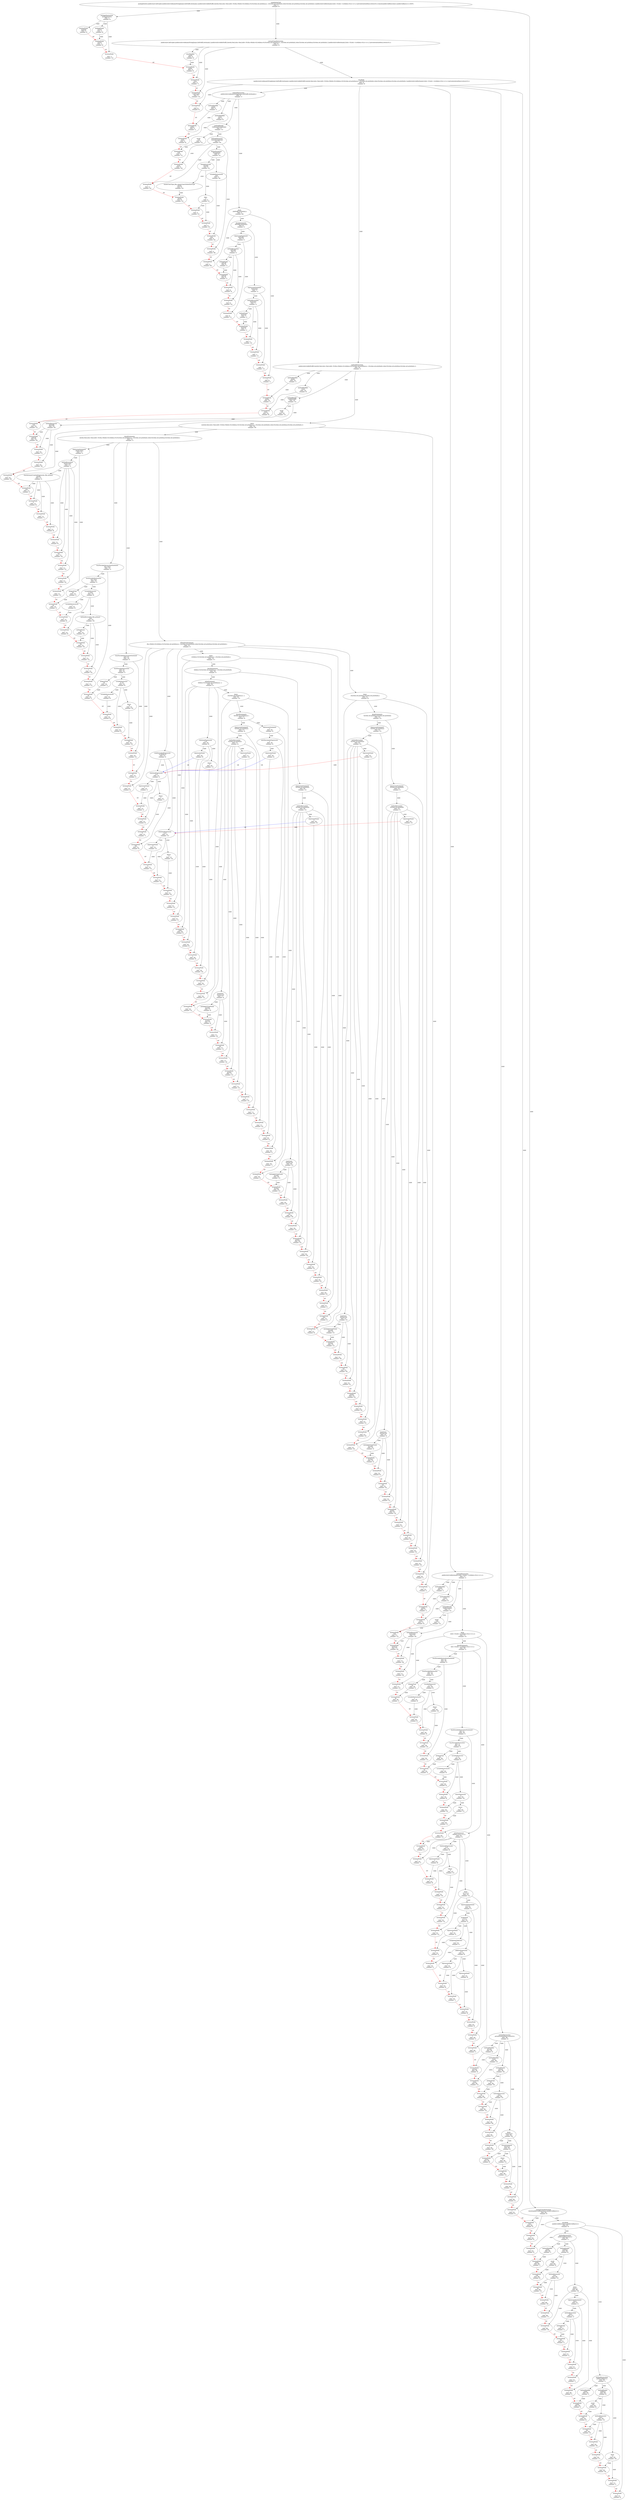 digraph G {
00[label="compilationUnit\n packagetesters;publicclassCallGraphs{publicstaticvoidmain(String[]args){doStuff();testmain();}publicstaticvoiddoStuff(){newA().foo();inta=foo();intb=20;if(a>0&&b>0){while(a>0){System.out.println(a);a--;}System.out.println(b);}else{System.out.println(a);System.out.println(b);}}publicstaticvoidtestmain(){intx=10;inty=-4;while(x>0){x=x+y;}}privatestaticintfoo(){return10;}}classA{publicvoidfoo(){bar();}publicvoidbar(){}}<EOF>\n (line: 1)\n (charpos: 0) "]
11[label="packageDeclaration\n packagetesters;\n (line: 1)\n (charpos: 0) "]
22[label="terminalNode\n package\n (line: 1)\n (charpos: 0) "]
23[label="packageName\n testers\n (line: 1)\n (charpos: 8) "]
34[label="terminalNode\n testers\n (line: 1)\n (charpos: 8) "]
25[label="terminalNode\n ;\n (line: 1)\n (charpos: 15) "]
16[label="normalClassDeclaration\n publicclassCallGraphs{publicstaticvoidmain(String[]args){doStuff();testmain();}publicstaticvoiddoStuff(){newA().foo();inta=foo();intb=20;if(a>0&&b>0){while(a>0){System.out.println(a);a--;}System.out.println(b);}else{System.out.println(a);System.out.println(b);}}publicstaticvoidtestmain(){intx=10;inty=-4;while(x>0){x=x+y;}}privatestaticintfoo(){return10;}}\n (line: 3)\n (charpos: 0) "]
27[label="classModifier\n public\n (line: 3)\n (charpos: 0) "]
38[label="terminalNode\n public\n (line: 3)\n (charpos: 0) "]
29[label="terminalNode\n class\n (line: 3)\n (charpos: 7) "]
210[label="terminalNode\n CallGraphs\n (line: 3)\n (charpos: 13) "]
211[label="classBody\n {publicstaticvoidmain(String[]args){doStuff();testmain();}publicstaticvoiddoStuff(){newA().foo();inta=foo();intb=20;if(a>0&&b>0){while(a>0){System.out.println(a);a--;}System.out.println(b);}else{System.out.println(a);System.out.println(b);}}publicstaticvoidtestmain(){intx=10;inty=-4;while(x>0){x=x+y;}}privatestaticintfoo(){return10;}}\n (line: 4)\n (charpos: 0) "]
312[label="terminalNode\n {\n (line: 4)\n (charpos: 0) "]
313[label="methodDeclaration\n publicstaticvoidmain(String[]args){doStuff();testmain();}\n (line: 5)\n (charpos: 1) "]
414[label="methodModifier\n public\n (line: 5)\n (charpos: 1) "]
515[label="terminalNode\n public\n (line: 5)\n (charpos: 1) "]
416[label="methodModifier\n static\n (line: 5)\n (charpos: 8) "]
517[label="terminalNode\n static\n (line: 5)\n (charpos: 8) "]
418[label="methodHeader\n voidmain(String[]args)\n (line: 5)\n (charpos: 15) "]
519[label="result\n void\n (line: 5)\n (charpos: 15) "]
620[label="terminalNode\n void\n (line: 5)\n (charpos: 15) "]
521[label="methodDeclarator\n main(String[]args)\n (line: 5)\n (charpos: 20) "]
622[label="terminalNode\n main\n (line: 5)\n (charpos: 20) "]
623[label="terminalNode\n (\n (line: 5)\n (charpos: 24) "]
624[label="formalParameter\n String[]args\n (line: 5)\n (charpos: 25) "]
725[label="unannArrayType\n String[]\n (line: 5)\n (charpos: 25) "]
826[label="unannClassType_lfno_unannClassOrInterfaceType\n String\n (line: 5)\n (charpos: 25) "]
927[label="terminalNode\n String\n (line: 5)\n (charpos: 25) "]
828[label="dims\n []\n (line: 5)\n (charpos: 31) "]
929[label="terminalNode\n [\n (line: 5)\n (charpos: 31) "]
930[label="terminalNode\n ]\n (line: 5)\n (charpos: 32) "]
731[label="variableDeclaratorId\n args\n (line: 5)\n (charpos: 34) "]
832[label="terminalNode\n args\n (line: 5)\n (charpos: 34) "]
633[label="terminalNode\n )\n (line: 5)\n (charpos: 38) "]
434[label="block\n {doStuff();testmain();}\n (line: 5)\n (charpos: 40) "]
535[label="terminalNode\n {\n (line: 5)\n (charpos: 40) "]
536[label="blockStatements\n doStuff();testmain();\n (line: 6)\n (charpos: 2) "]
637[label="expressionStatement\n doStuff();\n (line: 6)\n (charpos: 2) "]
738[label="methodInvocation\n doStuff()\n (line: 6)\n (charpos: 2) "]
839[label="methodName\n doStuff\n (line: 6)\n (charpos: 2) "]
940[label="terminalNode\n doStuff\n (line: 6)\n (charpos: 2) "]
841[label="terminalNode\n (\n (line: 6)\n (charpos: 9) "]
842[label="terminalNode\n )\n (line: 6)\n (charpos: 10) "]
743[label="terminalNode\n ;\n (line: 6)\n (charpos: 11) "]
644[label="expressionStatement\n testmain();\n (line: 7)\n (charpos: 2) "]
745[label="methodInvocation\n testmain()\n (line: 7)\n (charpos: 2) "]
846[label="methodName\n testmain\n (line: 7)\n (charpos: 2) "]
947[label="terminalNode\n testmain\n (line: 7)\n (charpos: 2) "]
848[label="terminalNode\n (\n (line: 7)\n (charpos: 10) "]
849[label="terminalNode\n )\n (line: 7)\n (charpos: 11) "]
750[label="terminalNode\n ;\n (line: 7)\n (charpos: 12) "]
551[label="terminalNode\n }\n (line: 8)\n (charpos: 1) "]
352[label="methodDeclaration\n publicstaticvoiddoStuff(){newA().foo();inta=foo();intb=20;if(a>0&&b>0){while(a>0){System.out.println(a);a--;}System.out.println(b);}else{System.out.println(a);System.out.println(b);}}\n (line: 10)\n (charpos: 1) "]
453[label="methodModifier\n public\n (line: 10)\n (charpos: 1) "]
554[label="terminalNode\n public\n (line: 10)\n (charpos: 1) "]
455[label="methodModifier\n static\n (line: 10)\n (charpos: 8) "]
556[label="terminalNode\n static\n (line: 10)\n (charpos: 8) "]
457[label="methodHeader\n voiddoStuff()\n (line: 10)\n (charpos: 15) "]
558[label="result\n void\n (line: 10)\n (charpos: 15) "]
659[label="terminalNode\n void\n (line: 10)\n (charpos: 15) "]
560[label="methodDeclarator\n doStuff()\n (line: 10)\n (charpos: 20) "]
661[label="terminalNode\n doStuff\n (line: 10)\n (charpos: 20) "]
662[label="terminalNode\n (\n (line: 10)\n (charpos: 27) "]
663[label="terminalNode\n )\n (line: 10)\n (charpos: 28) "]
464[label="block\n {newA().foo();inta=foo();intb=20;if(a>0&&b>0){while(a>0){System.out.println(a);a--;}System.out.println(b);}else{System.out.println(a);System.out.println(b);}}\n (line: 10)\n (charpos: 30) "]
565[label="terminalNode\n {\n (line: 10)\n (charpos: 30) "]
566[label="blockStatements\n newA().foo();inta=foo();intb=20;if(a>0&&b>0){while(a>0){System.out.println(a);a--;}System.out.println(b);}else{System.out.println(a);System.out.println(b);}\n (line: 11)\n (charpos: 2) "]
667[label="expressionStatement\n newA().foo();\n (line: 11)\n (charpos: 2) "]
768[label="methodInvocation\n newA().foo()\n (line: 11)\n (charpos: 2) "]
869[label="classInstanceCreationExpression_lfno_primary\n newA()\n (line: 11)\n (charpos: 2) "]
970[label="terminalNode\n new\n (line: 11)\n (charpos: 2) "]
971[label="terminalNode\n A\n (line: 11)\n (charpos: 6) "]
972[label="terminalNode\n (\n (line: 11)\n (charpos: 7) "]
973[label="terminalNode\n )\n (line: 11)\n (charpos: 8) "]
874[label="terminalNode\n .\n (line: 11)\n (charpos: 9) "]
875[label="terminalNode\n foo\n (line: 11)\n (charpos: 10) "]
876[label="terminalNode\n (\n (line: 11)\n (charpos: 13) "]
877[label="terminalNode\n )\n (line: 11)\n (charpos: 14) "]
778[label="terminalNode\n ;\n (line: 11)\n (charpos: 15) "]
679[label="localVariableDeclarationStatement\n inta=foo();\n (line: 13)\n (charpos: 2) "]
780[label="localVariableDeclaration\n inta=foo()\n (line: 13)\n (charpos: 2) "]
881[label="integralType\n int\n (line: 13)\n (charpos: 2) "]
982[label="terminalNode\n int\n (line: 13)\n (charpos: 2) "]
883[label="variableDeclarator\n a=foo()\n (line: 13)\n (charpos: 6) "]
984[label="variableDeclaratorId\n a\n (line: 13)\n (charpos: 6) "]
1085[label="terminalNode\n a\n (line: 13)\n (charpos: 6) "]
986[label="terminalNode\n =\n (line: 13)\n (charpos: 8) "]
987[label="methodInvocation_lfno_primary\n foo()\n (line: 13)\n (charpos: 10) "]
1088[label="methodName\n foo\n (line: 13)\n (charpos: 10) "]
1189[label="terminalNode\n foo\n (line: 13)\n (charpos: 10) "]
1090[label="terminalNode\n (\n (line: 13)\n (charpos: 13) "]
1091[label="terminalNode\n )\n (line: 13)\n (charpos: 14) "]
792[label="terminalNode\n ;\n (line: 13)\n (charpos: 15) "]
693[label="localVariableDeclarationStatement\n intb=20;\n (line: 14)\n (charpos: 2) "]
794[label="localVariableDeclaration\n intb=20\n (line: 14)\n (charpos: 2) "]
895[label="integralType\n int\n (line: 14)\n (charpos: 2) "]
996[label="terminalNode\n int\n (line: 14)\n (charpos: 2) "]
897[label="variableDeclarator\n b=20\n (line: 14)\n (charpos: 6) "]
998[label="variableDeclaratorId\n b\n (line: 14)\n (charpos: 6) "]
1099[label="terminalNode\n b\n (line: 14)\n (charpos: 6) "]
9100[label="terminalNode\n =\n (line: 14)\n (charpos: 8) "]
9101[label="literal\n 20\n (line: 14)\n (charpos: 10) "]
10102[label="terminalNode\n 20\n (line: 14)\n (charpos: 10) "]
7103[label="terminalNode\n ;\n (line: 14)\n (charpos: 12) "]
6104[label="ifThenElseStatement\n if(a>0&&b>0){while(a>0){System.out.println(a);a--;}System.out.println(b);}else{System.out.println(a);System.out.println(b);}\n (line: 15)\n (charpos: 2) "]
7105[label="terminalNode\n if\n (line: 15)\n (charpos: 2) "]
7106[label="terminalNode\n (\n (line: 15)\n (charpos: 4) "]
7107[label="conditionalAndExpression\n a>0&&b>0\n (line: 15)\n (charpos: 5) "]
8108[label="relationalExpression\n a>0\n (line: 15)\n (charpos: 5) "]
9109[label="expressionName\n a\n (line: 15)\n (charpos: 5) "]
10110[label="terminalNode\n a\n (line: 15)\n (charpos: 5) "]
9111[label="terminalNode\n >\n (line: 15)\n (charpos: 6) "]
9112[label="literal\n 0\n (line: 15)\n (charpos: 7) "]
10113[label="terminalNode\n 0\n (line: 15)\n (charpos: 7) "]
8114[label="terminalNode\n &&\n (line: 15)\n (charpos: 9) "]
8115[label="relationalExpression\n b>0\n (line: 15)\n (charpos: 12) "]
9116[label="expressionName\n b\n (line: 15)\n (charpos: 12) "]
10117[label="terminalNode\n b\n (line: 15)\n (charpos: 12) "]
9118[label="terminalNode\n >\n (line: 15)\n (charpos: 13) "]
9119[label="literal\n 0\n (line: 15)\n (charpos: 14) "]
10120[label="terminalNode\n 0\n (line: 15)\n (charpos: 14) "]
7121[label="terminalNode\n )\n (line: 15)\n (charpos: 15) "]
7122[label="block\n {while(a>0){System.out.println(a);a--;}System.out.println(b);}\n (line: 15)\n (charpos: 17) "]
8123[label="terminalNode\n {\n (line: 15)\n (charpos: 17) "]
8124[label="blockStatements\n while(a>0){System.out.println(a);a--;}System.out.println(b);\n (line: 16)\n (charpos: 3) "]
9125[label="whileStatement\n while(a>0){System.out.println(a);a--;}\n (line: 16)\n (charpos: 3) "]
10126[label="terminalNode\n while\n (line: 16)\n (charpos: 3) "]
10127[label="terminalNode\n (\n (line: 16)\n (charpos: 8) "]
10128[label="relationalExpression\n a>0\n (line: 16)\n (charpos: 9) "]
11129[label="expressionName\n a\n (line: 16)\n (charpos: 9) "]
12130[label="terminalNode\n a\n (line: 16)\n (charpos: 9) "]
11131[label="terminalNode\n >\n (line: 16)\n (charpos: 10) "]
11132[label="literal\n 0\n (line: 16)\n (charpos: 11) "]
12133[label="terminalNode\n 0\n (line: 16)\n (charpos: 11) "]
10134[label="terminalNode\n )\n (line: 16)\n (charpos: 12) "]
10135[label="block\n {System.out.println(a);a--;}\n (line: 16)\n (charpos: 13) "]
11136[label="terminalNode\n {\n (line: 16)\n (charpos: 13) "]
11137[label="blockStatements\n System.out.println(a);a--;\n (line: 17)\n (charpos: 4) "]
12138[label="expressionStatement\n System.out.println(a);\n (line: 17)\n (charpos: 4) "]
13139[label="methodInvocation\n System.out.println(a)\n (line: 17)\n (charpos: 4) "]
14140[label="typeName\n System.out\n (line: 17)\n (charpos: 4) "]
15141[label="packageOrTypeName\n System\n (line: 17)\n (charpos: 4) "]
16142[label="terminalNode\n System\n (line: 17)\n (charpos: 4) "]
15143[label="terminalNode\n .\n (line: 17)\n (charpos: 10) "]
15144[label="terminalNode\n out\n (line: 17)\n (charpos: 11) "]
14145[label="terminalNode\n .\n (line: 17)\n (charpos: 14) "]
14146[label="terminalNode\n println\n (line: 17)\n (charpos: 15) "]
14147[label="terminalNode\n (\n (line: 17)\n (charpos: 22) "]
14148[label="expressionName\n a\n (line: 17)\n (charpos: 23) "]
15149[label="terminalNode\n a\n (line: 17)\n (charpos: 23) "]
14150[label="terminalNode\n )\n (line: 17)\n (charpos: 24) "]
13151[label="terminalNode\n ;\n (line: 17)\n (charpos: 25) "]
12152[label="expressionStatement\n a--;\n (line: 18)\n (charpos: 4) "]
13153[label="postDecrementExpression\n a--\n (line: 18)\n (charpos: 4) "]
14154[label="expressionName\n a\n (line: 18)\n (charpos: 4) "]
15155[label="terminalNode\n a\n (line: 18)\n (charpos: 4) "]
14156[label="terminalNode\n --\n (line: 18)\n (charpos: 5) "]
13157[label="terminalNode\n ;\n (line: 18)\n (charpos: 7) "]
11158[label="terminalNode\n }\n (line: 19)\n (charpos: 3) "]
9159[label="expressionStatement\n System.out.println(b);\n (line: 20)\n (charpos: 12) "]
10160[label="methodInvocation\n System.out.println(b)\n (line: 20)\n (charpos: 12) "]
11161[label="typeName\n System.out\n (line: 20)\n (charpos: 12) "]
12162[label="packageOrTypeName\n System\n (line: 20)\n (charpos: 12) "]
13163[label="terminalNode\n System\n (line: 20)\n (charpos: 12) "]
12164[label="terminalNode\n .\n (line: 20)\n (charpos: 18) "]
12165[label="terminalNode\n out\n (line: 20)\n (charpos: 19) "]
11166[label="terminalNode\n .\n (line: 20)\n (charpos: 22) "]
11167[label="terminalNode\n println\n (line: 20)\n (charpos: 23) "]
11168[label="terminalNode\n (\n (line: 20)\n (charpos: 30) "]
11169[label="expressionName\n b\n (line: 20)\n (charpos: 31) "]
12170[label="terminalNode\n b\n (line: 20)\n (charpos: 31) "]
11171[label="terminalNode\n )\n (line: 20)\n (charpos: 32) "]
10172[label="terminalNode\n ;\n (line: 20)\n (charpos: 33) "]
8173[label="terminalNode\n }\n (line: 21)\n (charpos: 2) "]
7174[label="terminalNode\n else\n (line: 21)\n (charpos: 4) "]
7175[label="block\n {System.out.println(a);System.out.println(b);}\n (line: 21)\n (charpos: 9) "]
8176[label="terminalNode\n {\n (line: 21)\n (charpos: 9) "]
8177[label="blockStatements\n System.out.println(a);System.out.println(b);\n (line: 22)\n (charpos: 12) "]
9178[label="expressionStatement\n System.out.println(a);\n (line: 22)\n (charpos: 12) "]
10179[label="methodInvocation\n System.out.println(a)\n (line: 22)\n (charpos: 12) "]
11180[label="typeName\n System.out\n (line: 22)\n (charpos: 12) "]
12181[label="packageOrTypeName\n System\n (line: 22)\n (charpos: 12) "]
13182[label="terminalNode\n System\n (line: 22)\n (charpos: 12) "]
12183[label="terminalNode\n .\n (line: 22)\n (charpos: 18) "]
12184[label="terminalNode\n out\n (line: 22)\n (charpos: 19) "]
11185[label="terminalNode\n .\n (line: 22)\n (charpos: 22) "]
11186[label="terminalNode\n println\n (line: 22)\n (charpos: 23) "]
11187[label="terminalNode\n (\n (line: 22)\n (charpos: 30) "]
11188[label="expressionName\n a\n (line: 22)\n (charpos: 31) "]
12189[label="terminalNode\n a\n (line: 22)\n (charpos: 31) "]
11190[label="terminalNode\n )\n (line: 22)\n (charpos: 32) "]
10191[label="terminalNode\n ;\n (line: 22)\n (charpos: 33) "]
9192[label="expressionStatement\n System.out.println(b);\n (line: 23)\n (charpos: 3) "]
10193[label="methodInvocation\n System.out.println(b)\n (line: 23)\n (charpos: 3) "]
11194[label="typeName\n System.out\n (line: 23)\n (charpos: 3) "]
12195[label="packageOrTypeName\n System\n (line: 23)\n (charpos: 3) "]
13196[label="terminalNode\n System\n (line: 23)\n (charpos: 3) "]
12197[label="terminalNode\n .\n (line: 23)\n (charpos: 9) "]
12198[label="terminalNode\n out\n (line: 23)\n (charpos: 10) "]
11199[label="terminalNode\n .\n (line: 23)\n (charpos: 13) "]
11200[label="terminalNode\n println\n (line: 23)\n (charpos: 14) "]
11201[label="terminalNode\n (\n (line: 23)\n (charpos: 21) "]
11202[label="expressionName\n b\n (line: 23)\n (charpos: 22) "]
12203[label="terminalNode\n b\n (line: 23)\n (charpos: 22) "]
11204[label="terminalNode\n )\n (line: 23)\n (charpos: 23) "]
10205[label="terminalNode\n ;\n (line: 23)\n (charpos: 24) "]
8206[label="terminalNode\n }\n (line: 24)\n (charpos: 2) "]
5207[label="terminalNode\n }\n (line: 25)\n (charpos: 1) "]
3208[label="methodDeclaration\n publicstaticvoidtestmain(){intx=10;inty=-4;while(x>0){x=x+y;}}\n (line: 27)\n (charpos: 1) "]
4209[label="methodModifier\n public\n (line: 27)\n (charpos: 1) "]
5210[label="terminalNode\n public\n (line: 27)\n (charpos: 1) "]
4211[label="methodModifier\n static\n (line: 27)\n (charpos: 8) "]
5212[label="terminalNode\n static\n (line: 27)\n (charpos: 8) "]
4213[label="methodHeader\n voidtestmain()\n (line: 27)\n (charpos: 15) "]
5214[label="result\n void\n (line: 27)\n (charpos: 15) "]
6215[label="terminalNode\n void\n (line: 27)\n (charpos: 15) "]
5216[label="methodDeclarator\n testmain()\n (line: 27)\n (charpos: 20) "]
6217[label="terminalNode\n testmain\n (line: 27)\n (charpos: 20) "]
6218[label="terminalNode\n (\n (line: 27)\n (charpos: 28) "]
6219[label="terminalNode\n )\n (line: 27)\n (charpos: 29) "]
4220[label="block\n {intx=10;inty=-4;while(x>0){x=x+y;}}\n (line: 27)\n (charpos: 31) "]
5221[label="terminalNode\n {\n (line: 27)\n (charpos: 31) "]
5222[label="blockStatements\n intx=10;inty=-4;while(x>0){x=x+y;}\n (line: 29)\n (charpos: 2) "]
6223[label="localVariableDeclarationStatement\n intx=10;\n (line: 29)\n (charpos: 2) "]
7224[label="localVariableDeclaration\n intx=10\n (line: 29)\n (charpos: 2) "]
8225[label="integralType\n int\n (line: 29)\n (charpos: 2) "]
9226[label="terminalNode\n int\n (line: 29)\n (charpos: 2) "]
8227[label="variableDeclarator\n x=10\n (line: 29)\n (charpos: 6) "]
9228[label="variableDeclaratorId\n x\n (line: 29)\n (charpos: 6) "]
10229[label="terminalNode\n x\n (line: 29)\n (charpos: 6) "]
9230[label="terminalNode\n =\n (line: 29)\n (charpos: 8) "]
9231[label="literal\n 10\n (line: 29)\n (charpos: 10) "]
10232[label="terminalNode\n 10\n (line: 29)\n (charpos: 10) "]
7233[label="terminalNode\n ;\n (line: 29)\n (charpos: 12) "]
6234[label="localVariableDeclarationStatement\n inty=-4;\n (line: 30)\n (charpos: 2) "]
7235[label="localVariableDeclaration\n inty=-4\n (line: 30)\n (charpos: 2) "]
8236[label="integralType\n int\n (line: 30)\n (charpos: 2) "]
9237[label="terminalNode\n int\n (line: 30)\n (charpos: 2) "]
8238[label="variableDeclarator\n y=-4\n (line: 30)\n (charpos: 6) "]
9239[label="variableDeclaratorId\n y\n (line: 30)\n (charpos: 6) "]
10240[label="terminalNode\n y\n (line: 30)\n (charpos: 6) "]
9241[label="terminalNode\n =\n (line: 30)\n (charpos: 8) "]
9242[label="unaryExpression\n -4\n (line: 30)\n (charpos: 10) "]
10243[label="terminalNode\n -\n (line: 30)\n (charpos: 10) "]
10244[label="literal\n 4\n (line: 30)\n (charpos: 11) "]
11245[label="terminalNode\n 4\n (line: 30)\n (charpos: 11) "]
7246[label="terminalNode\n ;\n (line: 30)\n (charpos: 12) "]
6247[label="whileStatement\n while(x>0){x=x+y;}\n (line: 32)\n (charpos: 2) "]
7248[label="terminalNode\n while\n (line: 32)\n (charpos: 2) "]
7249[label="terminalNode\n (\n (line: 32)\n (charpos: 7) "]
7250[label="relationalExpression\n x>0\n (line: 32)\n (charpos: 8) "]
8251[label="expressionName\n x\n (line: 32)\n (charpos: 8) "]
9252[label="terminalNode\n x\n (line: 32)\n (charpos: 8) "]
8253[label="terminalNode\n >\n (line: 32)\n (charpos: 10) "]
8254[label="literal\n 0\n (line: 32)\n (charpos: 12) "]
9255[label="terminalNode\n 0\n (line: 32)\n (charpos: 12) "]
7256[label="terminalNode\n )\n (line: 32)\n (charpos: 13) "]
7257[label="block\n {x=x+y;}\n (line: 32)\n (charpos: 15) "]
8258[label="terminalNode\n {\n (line: 32)\n (charpos: 15) "]
8259[label="expressionStatement\n x=x+y;\n (line: 33)\n (charpos: 3) "]
9260[label="assignment\n x=x+y\n (line: 33)\n (charpos: 3) "]
10261[label="expressionName\n x\n (line: 33)\n (charpos: 3) "]
11262[label="terminalNode\n x\n (line: 33)\n (charpos: 3) "]
10263[label="assignmentOperator\n =\n (line: 33)\n (charpos: 5) "]
11264[label="terminalNode\n =\n (line: 33)\n (charpos: 5) "]
10265[label="additiveExpression\n x+y\n (line: 33)\n (charpos: 6) "]
11266[label="expressionName\n x\n (line: 33)\n (charpos: 6) "]
12267[label="terminalNode\n x\n (line: 33)\n (charpos: 6) "]
11268[label="terminalNode\n +\n (line: 33)\n (charpos: 7) "]
11269[label="expressionName\n y\n (line: 33)\n (charpos: 8) "]
12270[label="terminalNode\n y\n (line: 33)\n (charpos: 8) "]
9271[label="terminalNode\n ;\n (line: 33)\n (charpos: 9) "]
8272[label="terminalNode\n }\n (line: 34)\n (charpos: 2) "]
5273[label="terminalNode\n }\n (line: 36)\n (charpos: 1) "]
3274[label="methodDeclaration\n privatestaticintfoo(){return10;}\n (line: 38)\n (charpos: 4) "]
4275[label="methodModifier\n private\n (line: 38)\n (charpos: 4) "]
5276[label="terminalNode\n private\n (line: 38)\n (charpos: 4) "]
4277[label="methodModifier\n static\n (line: 38)\n (charpos: 12) "]
5278[label="terminalNode\n static\n (line: 38)\n (charpos: 12) "]
4279[label="methodHeader\n intfoo()\n (line: 38)\n (charpos: 19) "]
5280[label="integralType\n int\n (line: 38)\n (charpos: 19) "]
6281[label="terminalNode\n int\n (line: 38)\n (charpos: 19) "]
5282[label="methodDeclarator\n foo()\n (line: 38)\n (charpos: 23) "]
6283[label="terminalNode\n foo\n (line: 38)\n (charpos: 23) "]
6284[label="terminalNode\n (\n (line: 38)\n (charpos: 26) "]
6285[label="terminalNode\n )\n (line: 38)\n (charpos: 27) "]
4286[label="block\n {return10;}\n (line: 38)\n (charpos: 29) "]
5287[label="terminalNode\n {\n (line: 38)\n (charpos: 29) "]
5288[label="returnStatement\n return10;\n (line: 39)\n (charpos: 8) "]
6289[label="terminalNode\n return\n (line: 39)\n (charpos: 8) "]
6290[label="literal\n 10\n (line: 39)\n (charpos: 15) "]
7291[label="terminalNode\n 10\n (line: 39)\n (charpos: 15) "]
6292[label="terminalNode\n ;\n (line: 39)\n (charpos: 17) "]
5293[label="terminalNode\n }\n (line: 40)\n (charpos: 4) "]
3294[label="terminalNode\n }\n (line: 42)\n (charpos: 0) "]
1295[label="normalClassDeclaration\n classA{publicvoidfoo(){bar();}publicvoidbar(){}}\n (line: 44)\n (charpos: 0) "]
2296[label="terminalNode\n class\n (line: 44)\n (charpos: 0) "]
2297[label="terminalNode\n A\n (line: 44)\n (charpos: 6) "]
2298[label="classBody\n {publicvoidfoo(){bar();}publicvoidbar(){}}\n (line: 45)\n (charpos: 0) "]
3299[label="terminalNode\n {\n (line: 45)\n (charpos: 0) "]
3300[label="methodDeclaration\n publicvoidfoo(){bar();}\n (line: 46)\n (charpos: 1) "]
4301[label="methodModifier\n public\n (line: 46)\n (charpos: 1) "]
5302[label="terminalNode\n public\n (line: 46)\n (charpos: 1) "]
4303[label="methodHeader\n voidfoo()\n (line: 46)\n (charpos: 8) "]
5304[label="result\n void\n (line: 46)\n (charpos: 8) "]
6305[label="terminalNode\n void\n (line: 46)\n (charpos: 8) "]
5306[label="methodDeclarator\n foo()\n (line: 46)\n (charpos: 13) "]
6307[label="terminalNode\n foo\n (line: 46)\n (charpos: 13) "]
6308[label="terminalNode\n (\n (line: 46)\n (charpos: 16) "]
6309[label="terminalNode\n )\n (line: 46)\n (charpos: 17) "]
4310[label="block\n {bar();}\n (line: 46)\n (charpos: 19) "]
5311[label="terminalNode\n {\n (line: 46)\n (charpos: 19) "]
5312[label="expressionStatement\n bar();\n (line: 47)\n (charpos: 2) "]
6313[label="methodInvocation\n bar()\n (line: 47)\n (charpos: 2) "]
7314[label="methodName\n bar\n (line: 47)\n (charpos: 2) "]
8315[label="terminalNode\n bar\n (line: 47)\n (charpos: 2) "]
7316[label="terminalNode\n (\n (line: 47)\n (charpos: 5) "]
7317[label="terminalNode\n )\n (line: 47)\n (charpos: 6) "]
6318[label="terminalNode\n ;\n (line: 47)\n (charpos: 7) "]
5319[label="terminalNode\n }\n (line: 48)\n (charpos: 1) "]
3320[label="methodDeclaration\n publicvoidbar(){}\n (line: 50)\n (charpos: 1) "]
4321[label="methodModifier\n public\n (line: 50)\n (charpos: 1) "]
5322[label="terminalNode\n public\n (line: 50)\n (charpos: 1) "]
4323[label="methodHeader\n voidbar()\n (line: 50)\n (charpos: 8) "]
5324[label="result\n void\n (line: 50)\n (charpos: 8) "]
6325[label="terminalNode\n void\n (line: 50)\n (charpos: 8) "]
5326[label="methodDeclarator\n bar()\n (line: 50)\n (charpos: 13) "]
6327[label="terminalNode\n bar\n (line: 50)\n (charpos: 13) "]
6328[label="terminalNode\n (\n (line: 50)\n (charpos: 16) "]
6329[label="terminalNode\n )\n (line: 50)\n (charpos: 17) "]
4330[label="block\n {}\n (line: 50)\n (charpos: 19) "]
5331[label="terminalNode\n {\n (line: 50)\n (charpos: 19) "]
5332[label="terminalNode\n }\n (line: 51)\n (charpos: 1) "]
3333[label="terminalNode\n }\n (line: 52)\n (charpos: 0) "]
00->11 [label=" child"]
11->22 [label=" child"]
11->23 [label=" child"]
23->34 [label=" child"]
11->25 [label=" child"]
00->16 [label=" child"]
16->27 [label=" child"]
27->38 [label=" child"]
16->29 [label=" child"]
16->210 [label=" child"]
16->211 [label=" child"]
211->312 [label=" child"]
211->313 [label=" child"]
313->414 [label=" child"]
414->515 [label=" child"]
313->416 [label=" child"]
416->517 [label=" child"]
313->418 [label=" child"]
418->519 [label=" child"]
519->620 [label=" child"]
418->521 [label=" child"]
521->622 [label=" child"]
521->623 [label=" child"]
521->624 [label=" child"]
624->725 [label=" child"]
725->826 [label=" child"]
826->927 [label=" child"]
725->828 [label=" child"]
828->929 [label=" child"]
828->930 [label=" child"]
624->731 [label=" child"]
731->832 [label=" child"]
521->633 [label=" child"]
313->434 [label=" child"]
434->535 [label=" child"]
434->536 [label=" child"]
536->637 [label=" child"]
637->738 [label=" child"]
738->839 [label=" child"]
839->940 [label=" child"]
738->841 [label=" child"]
738->842 [label=" child"]
637->743 [label=" child"]
536->644 [label=" child"]
644->745 [label=" child"]
745->846 [label=" child"]
846->947 [label=" child"]
745->848 [label=" child"]
745->849 [label=" child"]
644->750 [label=" child"]
434->551 [label=" child"]
211->352 [label=" child"]
352->453 [label=" child"]
453->554 [label=" child"]
352->455 [label=" child"]
455->556 [label=" child"]
352->457 [label=" child"]
457->558 [label=" child"]
558->659 [label=" child"]
457->560 [label=" child"]
560->661 [label=" child"]
560->662 [label=" child"]
560->663 [label=" child"]
352->464 [label=" child"]
464->565 [label=" child"]
464->566 [label=" child"]
566->667 [label=" child"]
667->768 [label=" child"]
768->869 [label=" child"]
869->970 [label=" child"]
869->971 [label=" child"]
869->972 [label=" child"]
869->973 [label=" child"]
768->874 [label=" child"]
768->875 [label=" child"]
768->876 [label=" child"]
768->877 [label=" child"]
667->778 [label=" child"]
566->679 [label=" child"]
679->780 [label=" child"]
780->881 [label=" child"]
881->982 [label=" child"]
780->883 [label=" child"]
883->984 [label=" child"]
984->1085 [label=" child"]
883->986 [label=" child"]
883->987 [label=" child"]
987->1088 [label=" child"]
1088->1189 [label=" child"]
987->1090 [label=" child"]
987->1091 [label=" child"]
679->792 [label=" child"]
566->693 [label=" child"]
693->794 [label=" child"]
794->895 [label=" child"]
895->996 [label=" child"]
794->897 [label=" child"]
897->998 [label=" child"]
998->1099 [label=" child"]
897->9100 [label=" child"]
897->9101 [label=" child"]
9101->10102 [label=" child"]
693->7103 [label=" child"]
566->6104 [label=" child"]
6104->7105 [label=" child"]
6104->7106 [label=" child"]
6104->7107 [label=" child"]
7107->8108 [label=" child"]
8108->9109 [label=" child"]
9109->10110 [label=" child"]
8108->9111 [label=" child"]
8108->9112 [label=" child"]
9112->10113 [label=" child"]
7107->8114 [label=" child"]
7107->8115 [label=" child"]
8115->9116 [label=" child"]
9116->10117 [label=" child"]
8115->9118 [label=" child"]
8115->9119 [label=" child"]
9119->10120 [label=" child"]
6104->7121 [label=" child"]
6104->7122 [label=" child"]
7122->8123 [label=" child"]
7122->8124 [label=" child"]
8124->9125 [label=" child"]
9125->10126 [label=" child"]
9125->10127 [label=" child"]
9125->10128 [label=" child"]
10128->11129 [label=" child"]
11129->12130 [label=" child"]
10128->11131 [label=" child"]
10128->11132 [label=" child"]
11132->12133 [label=" child"]
9125->10134 [label=" child"]
9125->10135 [label=" child"]
10135->11136 [label=" child"]
10135->11137 [label=" child"]
11137->12138 [label=" child"]
12138->13139 [label=" child"]
13139->14140 [label=" child"]
14140->15141 [label=" child"]
15141->16142 [label=" child"]
14140->15143 [label=" child"]
14140->15144 [label=" child"]
13139->14145 [label=" child"]
13139->14146 [label=" child"]
13139->14147 [label=" child"]
13139->14148 [label=" child"]
14148->15149 [label=" child"]
13139->14150 [label=" child"]
12138->13151 [label=" child"]
11137->12152 [label=" child"]
12152->13153 [label=" child"]
13153->14154 [label=" child"]
14154->15155 [label=" child"]
13153->14156 [label=" child"]
12152->13157 [label=" child"]
10135->11158 [label=" child"]
8124->9159 [label=" child"]
9159->10160 [label=" child"]
10160->11161 [label=" child"]
11161->12162 [label=" child"]
12162->13163 [label=" child"]
11161->12164 [label=" child"]
11161->12165 [label=" child"]
10160->11166 [label=" child"]
10160->11167 [label=" child"]
10160->11168 [label=" child"]
10160->11169 [label=" child"]
11169->12170 [label=" child"]
10160->11171 [label=" child"]
9159->10172 [label=" child"]
7122->8173 [label=" child"]
6104->7174 [label=" child"]
6104->7175 [label=" child"]
7175->8176 [label=" child"]
7175->8177 [label=" child"]
8177->9178 [label=" child"]
9178->10179 [label=" child"]
10179->11180 [label=" child"]
11180->12181 [label=" child"]
12181->13182 [label=" child"]
11180->12183 [label=" child"]
11180->12184 [label=" child"]
10179->11185 [label=" child"]
10179->11186 [label=" child"]
10179->11187 [label=" child"]
10179->11188 [label=" child"]
11188->12189 [label=" child"]
10179->11190 [label=" child"]
9178->10191 [label=" child"]
8177->9192 [label=" child"]
9192->10193 [label=" child"]
10193->11194 [label=" child"]
11194->12195 [label=" child"]
12195->13196 [label=" child"]
11194->12197 [label=" child"]
11194->12198 [label=" child"]
10193->11199 [label=" child"]
10193->11200 [label=" child"]
10193->11201 [label=" child"]
10193->11202 [label=" child"]
11202->12203 [label=" child"]
10193->11204 [label=" child"]
9192->10205 [label=" child"]
7175->8206 [label=" child"]
464->5207 [label=" child"]
211->3208 [label=" child"]
3208->4209 [label=" child"]
4209->5210 [label=" child"]
3208->4211 [label=" child"]
4211->5212 [label=" child"]
3208->4213 [label=" child"]
4213->5214 [label=" child"]
5214->6215 [label=" child"]
4213->5216 [label=" child"]
5216->6217 [label=" child"]
5216->6218 [label=" child"]
5216->6219 [label=" child"]
3208->4220 [label=" child"]
4220->5221 [label=" child"]
4220->5222 [label=" child"]
5222->6223 [label=" child"]
6223->7224 [label=" child"]
7224->8225 [label=" child"]
8225->9226 [label=" child"]
7224->8227 [label=" child"]
8227->9228 [label=" child"]
9228->10229 [label=" child"]
8227->9230 [label=" child"]
8227->9231 [label=" child"]
9231->10232 [label=" child"]
6223->7233 [label=" child"]
5222->6234 [label=" child"]
6234->7235 [label=" child"]
7235->8236 [label=" child"]
8236->9237 [label=" child"]
7235->8238 [label=" child"]
8238->9239 [label=" child"]
9239->10240 [label=" child"]
8238->9241 [label=" child"]
8238->9242 [label=" child"]
9242->10243 [label=" child"]
9242->10244 [label=" child"]
10244->11245 [label=" child"]
6234->7246 [label=" child"]
5222->6247 [label=" child"]
6247->7248 [label=" child"]
6247->7249 [label=" child"]
6247->7250 [label=" child"]
7250->8251 [label=" child"]
8251->9252 [label=" child"]
7250->8253 [label=" child"]
7250->8254 [label=" child"]
8254->9255 [label=" child"]
6247->7256 [label=" child"]
6247->7257 [label=" child"]
7257->8258 [label=" child"]
7257->8259 [label=" child"]
8259->9260 [label=" child"]
9260->10261 [label=" child"]
10261->11262 [label=" child"]
9260->10263 [label=" child"]
10263->11264 [label=" child"]
9260->10265 [label=" child"]
10265->11266 [label=" child"]
11266->12267 [label=" child"]
10265->11268 [label=" child"]
10265->11269 [label=" child"]
11269->12270 [label=" child"]
8259->9271 [label=" child"]
7257->8272 [label=" child"]
4220->5273 [label=" child"]
211->3274 [label=" child"]
3274->4275 [label=" child"]
4275->5276 [label=" child"]
3274->4277 [label=" child"]
4277->5278 [label=" child"]
3274->4279 [label=" child"]
4279->5280 [label=" child"]
5280->6281 [label=" child"]
4279->5282 [label=" child"]
5282->6283 [label=" child"]
5282->6284 [label=" child"]
5282->6285 [label=" child"]
3274->4286 [label=" child"]
4286->5287 [label=" child"]
4286->5288 [label=" child"]
5288->6289 [label=" child"]
5288->6290 [label=" child"]
6290->7291 [label=" child"]
5288->6292 [label=" child"]
4286->5293 [label=" child"]
211->3294 [label=" child"]
00->1295 [label=" child"]
1295->2296 [label=" child"]
1295->2297 [label=" child"]
1295->2298 [label=" child"]
2298->3299 [label=" child"]
2298->3300 [label=" child"]
3300->4301 [label=" child"]
4301->5302 [label=" child"]
3300->4303 [label=" child"]
4303->5304 [label=" child"]
5304->6305 [label=" child"]
4303->5306 [label=" child"]
5306->6307 [label=" child"]
5306->6308 [label=" child"]
5306->6309 [label=" child"]
3300->4310 [label=" child"]
4310->5311 [label=" child"]
4310->5312 [label=" child"]
5312->6313 [label=" child"]
6313->7314 [label=" child"]
7314->8315 [label=" child"]
6313->7316 [label=" child"]
6313->7317 [label=" child"]
5312->6318 [label=" child"]
4310->5319 [label=" child"]
2298->3320 [label=" child"]
3320->4321 [label=" child"]
4321->5322 [label=" child"]
3320->4323 [label=" child"]
4323->5324 [label=" child"]
5324->6325 [label=" child"]
4323->5326 [label=" child"]
5326->6327 [label=" child"]
5326->6328 [label=" child"]
5326->6329 [label=" child"]
3320->4330 [label=" child"]
4330->5331 [label=" child"]
4330->5332 [label=" child"]
2298->3333 [label=" child"]
22->34 [label=" NT", arrowhead="box", color="red"]
34->25 [label=" NT", arrowhead="box", color="red"]
25->38 [label=" NT", arrowhead="box", color="red"]
38->29 [label=" NT", arrowhead="box", color="red"]
29->210 [label=" NT", arrowhead="box", color="red"]
210->312 [label=" NT", arrowhead="box", color="red"]
312->515 [label=" NT", arrowhead="box", color="red"]
515->517 [label=" NT", arrowhead="box", color="red"]
517->620 [label=" NT", arrowhead="box", color="red"]
620->622 [label=" NT", arrowhead="box", color="red"]
622->623 [label=" NT", arrowhead="box", color="red"]
623->927 [label=" NT", arrowhead="box", color="red"]
927->929 [label=" NT", arrowhead="box", color="red"]
929->930 [label=" NT", arrowhead="box", color="red"]
930->832 [label=" NT", arrowhead="box", color="red"]
832->633 [label=" NT", arrowhead="box", color="red"]
633->535 [label=" NT", arrowhead="box", color="red"]
535->940 [label=" NT", arrowhead="box", color="red"]
940->841 [label=" NT", arrowhead="box", color="red"]
841->842 [label=" NT", arrowhead="box", color="red"]
842->743 [label=" NT", arrowhead="box", color="red"]
743->947 [label=" NT", arrowhead="box", color="red"]
947->848 [label=" NT", arrowhead="box", color="red"]
848->849 [label=" NT", arrowhead="box", color="red"]
849->750 [label=" NT", arrowhead="box", color="red"]
750->551 [label=" NT", arrowhead="box", color="red"]
551->554 [label=" NT", arrowhead="box", color="red"]
554->556 [label=" NT", arrowhead="box", color="red"]
556->659 [label=" NT", arrowhead="box", color="red"]
659->661 [label=" NT", arrowhead="box", color="red"]
661->662 [label=" NT", arrowhead="box", color="red"]
662->663 [label=" NT", arrowhead="box", color="red"]
663->565 [label=" NT", arrowhead="box", color="red"]
565->970 [label=" NT", arrowhead="box", color="red"]
970->971 [label=" NT", arrowhead="box", color="red"]
971->972 [label=" NT", arrowhead="box", color="red"]
972->973 [label=" NT", arrowhead="box", color="red"]
973->874 [label=" NT", arrowhead="box", color="red"]
874->875 [label=" NT", arrowhead="box", color="red"]
875->876 [label=" NT", arrowhead="box", color="red"]
876->877 [label=" NT", arrowhead="box", color="red"]
877->778 [label=" NT", arrowhead="box", color="red"]
778->982 [label=" NT", arrowhead="box", color="red"]
982->1085 [label=" NT", arrowhead="box", color="red"]
1085->986 [label=" NT", arrowhead="box", color="red"]
986->1189 [label=" NT", arrowhead="box", color="red"]
1189->1090 [label=" NT", arrowhead="box", color="red"]
1090->1091 [label=" NT", arrowhead="box", color="red"]
1091->792 [label=" NT", arrowhead="box", color="red"]
792->996 [label=" NT", arrowhead="box", color="red"]
996->1099 [label=" NT", arrowhead="box", color="red"]
1099->9100 [label=" NT", arrowhead="box", color="red"]
9100->10102 [label=" NT", arrowhead="box", color="red"]
10102->7103 [label=" NT", arrowhead="box", color="red"]
7103->7105 [label=" NT", arrowhead="box", color="red"]
7105->7106 [label=" NT", arrowhead="box", color="red"]
7106->10110 [label=" NT", arrowhead="box", color="red"]
10110->9111 [label=" NT", arrowhead="box", color="red"]
9111->10113 [label=" NT", arrowhead="box", color="red"]
10113->8114 [label=" NT", arrowhead="box", color="red"]
8114->10117 [label=" NT", arrowhead="box", color="red"]
10117->9118 [label=" NT", arrowhead="box", color="red"]
9118->10120 [label=" NT", arrowhead="box", color="red"]
10120->7121 [label=" NT", arrowhead="box", color="red"]
7121->8123 [label=" NT", arrowhead="box", color="red"]
8123->10126 [label=" NT", arrowhead="box", color="red"]
10126->10127 [label=" NT", arrowhead="box", color="red"]
10127->12130 [label=" NT", arrowhead="box", color="red"]
12130->11131 [label=" NT", arrowhead="box", color="red"]
11131->12133 [label=" NT", arrowhead="box", color="red"]
12133->10134 [label=" NT", arrowhead="box", color="red"]
10134->11136 [label=" NT", arrowhead="box", color="red"]
11136->16142 [label=" NT", arrowhead="box", color="red"]
16142->15143 [label=" NT", arrowhead="box", color="red"]
15143->15144 [label=" NT", arrowhead="box", color="red"]
15144->14145 [label=" NT", arrowhead="box", color="red"]
14145->14146 [label=" NT", arrowhead="box", color="red"]
14146->14147 [label=" NT", arrowhead="box", color="red"]
14147->15149 [label=" NT", arrowhead="box", color="red"]
15149->14150 [label=" NT", arrowhead="box", color="red"]
14150->13151 [label=" NT", arrowhead="box", color="red"]
13151->15155 [label=" NT", arrowhead="box", color="red"]
15155->14156 [label=" NT", arrowhead="box", color="red"]
14156->13157 [label=" NT", arrowhead="box", color="red"]
13157->11158 [label=" NT", arrowhead="box", color="red"]
11158->13163 [label=" NT", arrowhead="box", color="red"]
13163->12164 [label=" NT", arrowhead="box", color="red"]
12164->12165 [label=" NT", arrowhead="box", color="red"]
12165->11166 [label=" NT", arrowhead="box", color="red"]
11166->11167 [label=" NT", arrowhead="box", color="red"]
11167->11168 [label=" NT", arrowhead="box", color="red"]
11168->12170 [label=" NT", arrowhead="box", color="red"]
12170->11171 [label=" NT", arrowhead="box", color="red"]
11171->10172 [label=" NT", arrowhead="box", color="red"]
10172->8173 [label=" NT", arrowhead="box", color="red"]
8173->7174 [label=" NT", arrowhead="box", color="red"]
7174->8176 [label=" NT", arrowhead="box", color="red"]
8176->13182 [label=" NT", arrowhead="box", color="red"]
13182->12183 [label=" NT", arrowhead="box", color="red"]
12183->12184 [label=" NT", arrowhead="box", color="red"]
12184->11185 [label=" NT", arrowhead="box", color="red"]
11185->11186 [label=" NT", arrowhead="box", color="red"]
11186->11187 [label=" NT", arrowhead="box", color="red"]
11187->12189 [label=" NT", arrowhead="box", color="red"]
12189->11190 [label=" NT", arrowhead="box", color="red"]
11190->10191 [label=" NT", arrowhead="box", color="red"]
10191->13196 [label=" NT", arrowhead="box", color="red"]
13196->12197 [label=" NT", arrowhead="box", color="red"]
12197->12198 [label=" NT", arrowhead="box", color="red"]
12198->11199 [label=" NT", arrowhead="box", color="red"]
11199->11200 [label=" NT", arrowhead="box", color="red"]
11200->11201 [label=" NT", arrowhead="box", color="red"]
11201->12203 [label=" NT", arrowhead="box", color="red"]
12203->11204 [label=" NT", arrowhead="box", color="red"]
11204->10205 [label=" NT", arrowhead="box", color="red"]
10205->8206 [label=" NT", arrowhead="box", color="red"]
8206->5207 [label=" NT", arrowhead="box", color="red"]
5207->5210 [label=" NT", arrowhead="box", color="red"]
5210->5212 [label=" NT", arrowhead="box", color="red"]
5212->6215 [label=" NT", arrowhead="box", color="red"]
6215->6217 [label=" NT", arrowhead="box", color="red"]
6217->6218 [label=" NT", arrowhead="box", color="red"]
6218->6219 [label=" NT", arrowhead="box", color="red"]
6219->5221 [label=" NT", arrowhead="box", color="red"]
5221->9226 [label=" NT", arrowhead="box", color="red"]
9226->10229 [label=" NT", arrowhead="box", color="red"]
10229->9230 [label=" NT", arrowhead="box", color="red"]
9230->10232 [label=" NT", arrowhead="box", color="red"]
10232->7233 [label=" NT", arrowhead="box", color="red"]
7233->9237 [label=" NT", arrowhead="box", color="red"]
9237->10240 [label=" NT", arrowhead="box", color="red"]
10240->9241 [label=" NT", arrowhead="box", color="red"]
9241->10243 [label=" NT", arrowhead="box", color="red"]
10243->11245 [label=" NT", arrowhead="box", color="red"]
11245->7246 [label=" NT", arrowhead="box", color="red"]
7246->7248 [label=" NT", arrowhead="box", color="red"]
7248->7249 [label=" NT", arrowhead="box", color="red"]
7249->9252 [label=" NT", arrowhead="box", color="red"]
9252->8253 [label=" NT", arrowhead="box", color="red"]
8253->9255 [label=" NT", arrowhead="box", color="red"]
9255->7256 [label=" NT", arrowhead="box", color="red"]
7256->8258 [label=" NT", arrowhead="box", color="red"]
8258->11262 [label=" NT", arrowhead="box", color="red"]
11262->11264 [label=" NT", arrowhead="box", color="red"]
11264->12267 [label=" NT", arrowhead="box", color="red"]
12267->11268 [label=" NT", arrowhead="box", color="red"]
11268->12270 [label=" NT", arrowhead="box", color="red"]
12270->9271 [label=" NT", arrowhead="box", color="red"]
9271->8272 [label=" NT", arrowhead="box", color="red"]
8272->5273 [label=" NT", arrowhead="box", color="red"]
5273->5276 [label=" NT", arrowhead="box", color="red"]
5276->5278 [label=" NT", arrowhead="box", color="red"]
5278->6281 [label=" NT", arrowhead="box", color="red"]
6281->6283 [label=" NT", arrowhead="box", color="red"]
6283->6284 [label=" NT", arrowhead="box", color="red"]
6284->6285 [label=" NT", arrowhead="box", color="red"]
6285->5287 [label=" NT", arrowhead="box", color="red"]
5287->6289 [label=" NT", arrowhead="box", color="red"]
6289->7291 [label=" NT", arrowhead="box", color="red"]
7291->6292 [label=" NT", arrowhead="box", color="red"]
6292->5293 [label=" NT", arrowhead="box", color="red"]
5293->3294 [label=" NT", arrowhead="box", color="red"]
3294->2296 [label=" NT", arrowhead="box", color="red"]
2296->2297 [label=" NT", arrowhead="box", color="red"]
2297->3299 [label=" NT", arrowhead="box", color="red"]
3299->5302 [label=" NT", arrowhead="box", color="red"]
5302->6305 [label=" NT", arrowhead="box", color="red"]
6305->6307 [label=" NT", arrowhead="box", color="red"]
6307->6308 [label=" NT", arrowhead="box", color="red"]
6308->6309 [label=" NT", arrowhead="box", color="red"]
6309->5311 [label=" NT", arrowhead="box", color="red"]
5311->8315 [label=" NT", arrowhead="box", color="red"]
8315->7316 [label=" NT", arrowhead="box", color="red"]
7316->7317 [label=" NT", arrowhead="box", color="red"]
7317->6318 [label=" NT", arrowhead="box", color="red"]
6318->5319 [label=" NT", arrowhead="box", color="red"]
5319->5322 [label=" NT", arrowhead="box", color="red"]
5322->6325 [label=" NT", arrowhead="box", color="red"]
6325->6327 [label=" NT", arrowhead="box", color="red"]
6327->6328 [label=" NT", arrowhead="box", color="red"]
6328->6329 [label=" NT", arrowhead="box", color="red"]
6329->5331 [label=" NT", arrowhead="box", color="red"]
5331->5332 [label=" NT", arrowhead="box", color="red"]
5332->3333 [label=" NT", arrowhead="box", color="red"]
11129->8108 [label=" GB", color="blue"]
14148->8108 [label=" GB", color="blue"]
14154->8108 [label=" GB", color="blue"]
11188->8108 [label=" GBN", color="red"]
11169->8115 [label=" GB", color="blue"]
11202->8115 [label=" GBN", color="red"]
}
